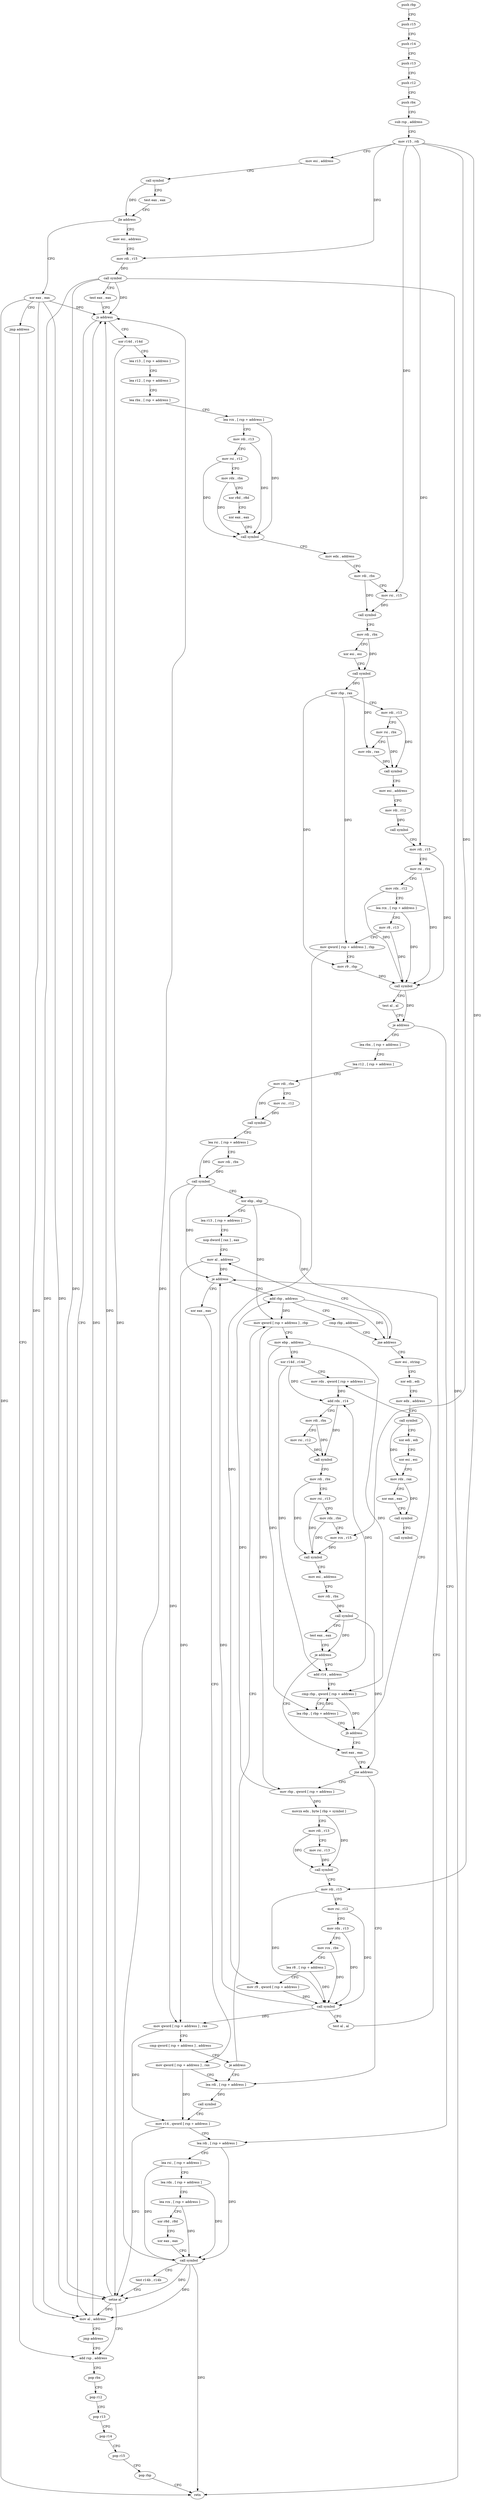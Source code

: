 digraph "func" {
"4214768" [label = "push rbp" ]
"4214769" [label = "push r15" ]
"4214771" [label = "push r14" ]
"4214773" [label = "push r13" ]
"4214775" [label = "push r12" ]
"4214777" [label = "push rbx" ]
"4214778" [label = "sub rsp , address" ]
"4214785" [label = "mov r15 , rdi" ]
"4214788" [label = "mov esi , address" ]
"4214793" [label = "call symbol" ]
"4214798" [label = "test eax , eax" ]
"4214800" [label = "jle address" ]
"4215219" [label = "xor eax , eax" ]
"4214806" [label = "mov esi , address" ]
"4215221" [label = "jmp address" ]
"4215285" [label = "add rsp , address" ]
"4214811" [label = "mov rdi , r15" ]
"4214814" [label = "call symbol" ]
"4214819" [label = "test eax , eax" ]
"4214821" [label = "js address" ]
"4215223" [label = "mov al , address" ]
"4214827" [label = "xor r14d , r14d" ]
"4215292" [label = "pop rbx" ]
"4215293" [label = "pop r12" ]
"4215295" [label = "pop r13" ]
"4215297" [label = "pop r14" ]
"4215299" [label = "pop r15" ]
"4215301" [label = "pop rbp" ]
"4215302" [label = "retn" ]
"4215225" [label = "jmp address" ]
"4214830" [label = "lea r13 , [ rsp + address ]" ]
"4214835" [label = "lea r12 , [ rsp + address ]" ]
"4214840" [label = "lea rbx , [ rsp + address ]" ]
"4214845" [label = "lea rcx , [ rsp + address ]" ]
"4214850" [label = "mov rdi , r13" ]
"4214853" [label = "mov rsi , r12" ]
"4214856" [label = "mov rdx , rbx" ]
"4214859" [label = "xor r8d , r8d" ]
"4214862" [label = "xor eax , eax" ]
"4214864" [label = "call symbol" ]
"4214869" [label = "mov edx , address" ]
"4214874" [label = "mov rdi , rbx" ]
"4214877" [label = "mov rsi , r15" ]
"4214880" [label = "call symbol" ]
"4214885" [label = "mov rdi , rbx" ]
"4214888" [label = "xor esi , esi" ]
"4214890" [label = "call symbol" ]
"4214895" [label = "mov rbp , rax" ]
"4214898" [label = "mov rdi , r13" ]
"4214901" [label = "mov rsi , rbx" ]
"4214904" [label = "mov rdx , rax" ]
"4214907" [label = "call symbol" ]
"4214912" [label = "mov esi , address" ]
"4214917" [label = "mov rdi , r12" ]
"4214920" [label = "call symbol" ]
"4214925" [label = "mov rdi , r15" ]
"4214928" [label = "mov rsi , rbx" ]
"4214931" [label = "mov rdx , r12" ]
"4214934" [label = "lea rcx , [ rsp + address ]" ]
"4214939" [label = "mov r8 , r13" ]
"4214942" [label = "mov qword [ rsp + address ] , rbp" ]
"4214947" [label = "mov r9 , rbp" ]
"4214950" [label = "call symbol" ]
"4214955" [label = "test al , al" ]
"4214957" [label = "je address" ]
"4215249" [label = "lea rdi , [ rsp + address ]" ]
"4214963" [label = "lea rbx , [ rsp + address ]" ]
"4215254" [label = "lea rsi , [ rsp + address ]" ]
"4215259" [label = "lea rdx , [ rsp + address ]" ]
"4215264" [label = "lea rcx , [ rsp + address ]" ]
"4215269" [label = "xor r8d , r8d" ]
"4215272" [label = "xor eax , eax" ]
"4215274" [label = "call symbol" ]
"4215279" [label = "test r14b , r14b" ]
"4215282" [label = "setne al" ]
"4214968" [label = "lea r12 , [ rsp + address ]" ]
"4214973" [label = "mov rdi , rbx" ]
"4214976" [label = "mov rsi , r12" ]
"4214979" [label = "call symbol" ]
"4214984" [label = "lea rsi , [ rsp + address ]" ]
"4214989" [label = "mov rdi , rbx" ]
"4214992" [label = "call symbol" ]
"4214997" [label = "xor ebp , ebp" ]
"4214999" [label = "lea r13 , [ rsp + address ]" ]
"4215004" [label = "nop dword [ rax ] , eax" ]
"4215008" [label = "mov al , address" ]
"4215234" [label = "lea rdi , [ rsp + address ]" ]
"4215239" [label = "call symbol" ]
"4215244" [label = "mov r14 , qword [ rsp + address ]" ]
"4215027" [label = "mov qword [ rsp + address ] , rbp" ]
"4215032" [label = "mov ebp , address" ]
"4215037" [label = "xor r14d , r14d" ]
"4215040" [label = "mov rdx , qword [ rsp + address ]" ]
"4215108" [label = "test eax , eax" ]
"4215110" [label = "jne address" ]
"4215112" [label = "mov rbp , qword [ rsp + address ]" ]
"4215093" [label = "add r14 , address" ]
"4215097" [label = "cmp rbp , qword [ rsp + address ]" ]
"4215102" [label = "lea rbp , [ rbp + address ]" ]
"4215106" [label = "jb address" ]
"4215117" [label = "movzx edx , byte [ rbp + symbol ]" ]
"4215124" [label = "mov rdi , r13" ]
"4215127" [label = "mov rsi , r13" ]
"4215130" [label = "call symbol" ]
"4215135" [label = "mov rdi , r15" ]
"4215138" [label = "mov rsi , r12" ]
"4215141" [label = "mov rdx , r13" ]
"4215144" [label = "mov rcx , rbx" ]
"4215147" [label = "lea r8 , [ rsp + address ]" ]
"4215152" [label = "mov r9 , qword [ rsp + address ]" ]
"4215157" [label = "call symbol" ]
"4215162" [label = "test al , al" ]
"4215164" [label = "je address" ]
"4215227" [label = "xor eax , eax" ]
"4215166" [label = "add rbp , address" ]
"4215045" [label = "add rdx , r14" ]
"4215048" [label = "mov rdi , rbx" ]
"4215051" [label = "mov rsi , r12" ]
"4215054" [label = "call symbol" ]
"4215059" [label = "mov rdi , rbx" ]
"4215062" [label = "mov rsi , r13" ]
"4215065" [label = "mov rdx , rbx" ]
"4215068" [label = "mov rcx , r15" ]
"4215071" [label = "call symbol" ]
"4215076" [label = "mov esi , address" ]
"4215081" [label = "mov rdi , rbx" ]
"4215084" [label = "call symbol" ]
"4215089" [label = "test eax , eax" ]
"4215091" [label = "je address" ]
"4215229" [label = "mov qword [ rsp + address ] , rax" ]
"4215170" [label = "cmp rbp , address" ]
"4215177" [label = "jne address" ]
"4215183" [label = "mov esi , string" ]
"4215010" [label = "mov qword [ rsp + address ] , rax" ]
"4215015" [label = "cmp qword [ rsp + address ] , address" ]
"4215021" [label = "je address" ]
"4215188" [label = "xor edi , edi" ]
"4215190" [label = "mov edx , address" ]
"4215195" [label = "call symbol" ]
"4215200" [label = "xor edi , edi" ]
"4215202" [label = "xor esi , esi" ]
"4215204" [label = "mov rdx , rax" ]
"4215207" [label = "xor eax , eax" ]
"4215209" [label = "call symbol" ]
"4215214" [label = "call symbol" ]
"4214768" -> "4214769" [ label = "CFG" ]
"4214769" -> "4214771" [ label = "CFG" ]
"4214771" -> "4214773" [ label = "CFG" ]
"4214773" -> "4214775" [ label = "CFG" ]
"4214775" -> "4214777" [ label = "CFG" ]
"4214777" -> "4214778" [ label = "CFG" ]
"4214778" -> "4214785" [ label = "CFG" ]
"4214785" -> "4214788" [ label = "CFG" ]
"4214785" -> "4214811" [ label = "DFG" ]
"4214785" -> "4214877" [ label = "DFG" ]
"4214785" -> "4214925" [ label = "DFG" ]
"4214785" -> "4215068" [ label = "DFG" ]
"4214785" -> "4215135" [ label = "DFG" ]
"4214788" -> "4214793" [ label = "CFG" ]
"4214793" -> "4214798" [ label = "CFG" ]
"4214793" -> "4214800" [ label = "DFG" ]
"4214798" -> "4214800" [ label = "CFG" ]
"4214800" -> "4215219" [ label = "CFG" ]
"4214800" -> "4214806" [ label = "CFG" ]
"4215219" -> "4215221" [ label = "CFG" ]
"4215219" -> "4214821" [ label = "DFG" ]
"4215219" -> "4215302" [ label = "DFG" ]
"4215219" -> "4215223" [ label = "DFG" ]
"4215219" -> "4215282" [ label = "DFG" ]
"4214806" -> "4214811" [ label = "CFG" ]
"4215221" -> "4215285" [ label = "CFG" ]
"4215285" -> "4215292" [ label = "CFG" ]
"4214811" -> "4214814" [ label = "DFG" ]
"4214814" -> "4214819" [ label = "CFG" ]
"4214814" -> "4214821" [ label = "DFG" ]
"4214814" -> "4215302" [ label = "DFG" ]
"4214814" -> "4215223" [ label = "DFG" ]
"4214814" -> "4215282" [ label = "DFG" ]
"4214819" -> "4214821" [ label = "CFG" ]
"4214821" -> "4215223" [ label = "CFG" ]
"4214821" -> "4214827" [ label = "CFG" ]
"4215223" -> "4215225" [ label = "CFG" ]
"4215223" -> "4214821" [ label = "DFG" ]
"4214827" -> "4214830" [ label = "CFG" ]
"4214827" -> "4215282" [ label = "DFG" ]
"4215292" -> "4215293" [ label = "CFG" ]
"4215293" -> "4215295" [ label = "CFG" ]
"4215295" -> "4215297" [ label = "CFG" ]
"4215297" -> "4215299" [ label = "CFG" ]
"4215299" -> "4215301" [ label = "CFG" ]
"4215301" -> "4215302" [ label = "CFG" ]
"4215225" -> "4215285" [ label = "CFG" ]
"4214830" -> "4214835" [ label = "CFG" ]
"4214835" -> "4214840" [ label = "CFG" ]
"4214840" -> "4214845" [ label = "CFG" ]
"4214845" -> "4214850" [ label = "CFG" ]
"4214845" -> "4214864" [ label = "DFG" ]
"4214850" -> "4214853" [ label = "CFG" ]
"4214850" -> "4214864" [ label = "DFG" ]
"4214853" -> "4214856" [ label = "CFG" ]
"4214853" -> "4214864" [ label = "DFG" ]
"4214856" -> "4214859" [ label = "CFG" ]
"4214856" -> "4214864" [ label = "DFG" ]
"4214859" -> "4214862" [ label = "CFG" ]
"4214862" -> "4214864" [ label = "CFG" ]
"4214864" -> "4214869" [ label = "CFG" ]
"4214869" -> "4214874" [ label = "CFG" ]
"4214874" -> "4214877" [ label = "CFG" ]
"4214874" -> "4214880" [ label = "DFG" ]
"4214877" -> "4214880" [ label = "DFG" ]
"4214880" -> "4214885" [ label = "CFG" ]
"4214885" -> "4214888" [ label = "CFG" ]
"4214885" -> "4214890" [ label = "DFG" ]
"4214888" -> "4214890" [ label = "CFG" ]
"4214890" -> "4214895" [ label = "DFG" ]
"4214890" -> "4214904" [ label = "DFG" ]
"4214895" -> "4214898" [ label = "CFG" ]
"4214895" -> "4214942" [ label = "DFG" ]
"4214895" -> "4214947" [ label = "DFG" ]
"4214898" -> "4214901" [ label = "CFG" ]
"4214898" -> "4214907" [ label = "DFG" ]
"4214901" -> "4214904" [ label = "CFG" ]
"4214901" -> "4214907" [ label = "DFG" ]
"4214904" -> "4214907" [ label = "DFG" ]
"4214907" -> "4214912" [ label = "CFG" ]
"4214912" -> "4214917" [ label = "CFG" ]
"4214917" -> "4214920" [ label = "DFG" ]
"4214920" -> "4214925" [ label = "CFG" ]
"4214925" -> "4214928" [ label = "CFG" ]
"4214925" -> "4214950" [ label = "DFG" ]
"4214928" -> "4214931" [ label = "CFG" ]
"4214928" -> "4214950" [ label = "DFG" ]
"4214931" -> "4214934" [ label = "CFG" ]
"4214931" -> "4214950" [ label = "DFG" ]
"4214934" -> "4214939" [ label = "CFG" ]
"4214934" -> "4214950" [ label = "DFG" ]
"4214939" -> "4214942" [ label = "CFG" ]
"4214939" -> "4214950" [ label = "DFG" ]
"4214942" -> "4214947" [ label = "CFG" ]
"4214942" -> "4215152" [ label = "DFG" ]
"4214947" -> "4214950" [ label = "DFG" ]
"4214950" -> "4214955" [ label = "CFG" ]
"4214950" -> "4214957" [ label = "DFG" ]
"4214955" -> "4214957" [ label = "CFG" ]
"4214957" -> "4215249" [ label = "CFG" ]
"4214957" -> "4214963" [ label = "CFG" ]
"4215249" -> "4215254" [ label = "CFG" ]
"4215249" -> "4215274" [ label = "DFG" ]
"4214963" -> "4214968" [ label = "CFG" ]
"4215254" -> "4215259" [ label = "CFG" ]
"4215254" -> "4215274" [ label = "DFG" ]
"4215259" -> "4215264" [ label = "CFG" ]
"4215259" -> "4215274" [ label = "DFG" ]
"4215264" -> "4215269" [ label = "CFG" ]
"4215264" -> "4215274" [ label = "DFG" ]
"4215269" -> "4215272" [ label = "CFG" ]
"4215272" -> "4215274" [ label = "CFG" ]
"4215274" -> "4215279" [ label = "CFG" ]
"4215274" -> "4214821" [ label = "DFG" ]
"4215274" -> "4215223" [ label = "DFG" ]
"4215274" -> "4215302" [ label = "DFG" ]
"4215274" -> "4215282" [ label = "DFG" ]
"4215279" -> "4215282" [ label = "CFG" ]
"4215282" -> "4215285" [ label = "CFG" ]
"4215282" -> "4214821" [ label = "DFG" ]
"4215282" -> "4215223" [ label = "DFG" ]
"4214968" -> "4214973" [ label = "CFG" ]
"4214973" -> "4214976" [ label = "CFG" ]
"4214973" -> "4214979" [ label = "DFG" ]
"4214976" -> "4214979" [ label = "DFG" ]
"4214979" -> "4214984" [ label = "CFG" ]
"4214984" -> "4214989" [ label = "CFG" ]
"4214984" -> "4214992" [ label = "DFG" ]
"4214989" -> "4214992" [ label = "DFG" ]
"4214992" -> "4214997" [ label = "CFG" ]
"4214992" -> "4215010" [ label = "DFG" ]
"4214992" -> "4215164" [ label = "DFG" ]
"4214997" -> "4214999" [ label = "CFG" ]
"4214997" -> "4215027" [ label = "DFG" ]
"4214997" -> "4215177" [ label = "DFG" ]
"4214999" -> "4215004" [ label = "CFG" ]
"4215004" -> "4215008" [ label = "CFG" ]
"4215008" -> "4215010" [ label = "DFG" ]
"4215008" -> "4215164" [ label = "DFG" ]
"4215234" -> "4215239" [ label = "DFG" ]
"4215239" -> "4215244" [ label = "CFG" ]
"4215244" -> "4215249" [ label = "CFG" ]
"4215244" -> "4215282" [ label = "DFG" ]
"4215027" -> "4215032" [ label = "CFG" ]
"4215027" -> "4215112" [ label = "DFG" ]
"4215032" -> "4215037" [ label = "CFG" ]
"4215032" -> "4215097" [ label = "DFG" ]
"4215032" -> "4215102" [ label = "DFG" ]
"4215037" -> "4215040" [ label = "CFG" ]
"4215037" -> "4215045" [ label = "DFG" ]
"4215037" -> "4215093" [ label = "DFG" ]
"4215040" -> "4215045" [ label = "DFG" ]
"4215108" -> "4215110" [ label = "CFG" ]
"4215110" -> "4215234" [ label = "CFG" ]
"4215110" -> "4215112" [ label = "CFG" ]
"4215112" -> "4215117" [ label = "DFG" ]
"4215112" -> "4215166" [ label = "DFG" ]
"4215093" -> "4215097" [ label = "CFG" ]
"4215093" -> "4215045" [ label = "DFG" ]
"4215097" -> "4215102" [ label = "CFG" ]
"4215097" -> "4215106" [ label = "DFG" ]
"4215102" -> "4215106" [ label = "CFG" ]
"4215102" -> "4215097" [ label = "DFG" ]
"4215106" -> "4215040" [ label = "CFG" ]
"4215106" -> "4215108" [ label = "CFG" ]
"4215117" -> "4215124" [ label = "CFG" ]
"4215117" -> "4215130" [ label = "DFG" ]
"4215124" -> "4215127" [ label = "CFG" ]
"4215124" -> "4215130" [ label = "DFG" ]
"4215127" -> "4215130" [ label = "DFG" ]
"4215130" -> "4215135" [ label = "CFG" ]
"4215135" -> "4215138" [ label = "CFG" ]
"4215135" -> "4215157" [ label = "DFG" ]
"4215138" -> "4215141" [ label = "CFG" ]
"4215138" -> "4215157" [ label = "DFG" ]
"4215141" -> "4215144" [ label = "CFG" ]
"4215141" -> "4215157" [ label = "DFG" ]
"4215144" -> "4215147" [ label = "CFG" ]
"4215144" -> "4215157" [ label = "DFG" ]
"4215147" -> "4215152" [ label = "CFG" ]
"4215147" -> "4215157" [ label = "DFG" ]
"4215152" -> "4215157" [ label = "DFG" ]
"4215157" -> "4215162" [ label = "CFG" ]
"4215157" -> "4215010" [ label = "DFG" ]
"4215157" -> "4215164" [ label = "DFG" ]
"4215162" -> "4215164" [ label = "CFG" ]
"4215164" -> "4215227" [ label = "CFG" ]
"4215164" -> "4215166" [ label = "CFG" ]
"4215227" -> "4215229" [ label = "CFG" ]
"4215166" -> "4215170" [ label = "CFG" ]
"4215166" -> "4215027" [ label = "DFG" ]
"4215166" -> "4215177" [ label = "DFG" ]
"4215045" -> "4215048" [ label = "CFG" ]
"4215045" -> "4215054" [ label = "DFG" ]
"4215048" -> "4215051" [ label = "CFG" ]
"4215048" -> "4215054" [ label = "DFG" ]
"4215051" -> "4215054" [ label = "DFG" ]
"4215054" -> "4215059" [ label = "CFG" ]
"4215059" -> "4215062" [ label = "CFG" ]
"4215059" -> "4215071" [ label = "DFG" ]
"4215062" -> "4215065" [ label = "CFG" ]
"4215062" -> "4215071" [ label = "DFG" ]
"4215065" -> "4215068" [ label = "CFG" ]
"4215065" -> "4215071" [ label = "DFG" ]
"4215068" -> "4215071" [ label = "DFG" ]
"4215071" -> "4215076" [ label = "CFG" ]
"4215076" -> "4215081" [ label = "CFG" ]
"4215081" -> "4215084" [ label = "DFG" ]
"4215084" -> "4215089" [ label = "CFG" ]
"4215084" -> "4215091" [ label = "DFG" ]
"4215084" -> "4215110" [ label = "DFG" ]
"4215089" -> "4215091" [ label = "CFG" ]
"4215091" -> "4215108" [ label = "CFG" ]
"4215091" -> "4215093" [ label = "CFG" ]
"4215229" -> "4215234" [ label = "CFG" ]
"4215229" -> "4215244" [ label = "DFG" ]
"4215170" -> "4215177" [ label = "CFG" ]
"4215177" -> "4215008" [ label = "CFG" ]
"4215177" -> "4215183" [ label = "CFG" ]
"4215183" -> "4215188" [ label = "CFG" ]
"4215010" -> "4215015" [ label = "CFG" ]
"4215010" -> "4215244" [ label = "DFG" ]
"4215015" -> "4215021" [ label = "CFG" ]
"4215021" -> "4215234" [ label = "CFG" ]
"4215021" -> "4215027" [ label = "CFG" ]
"4215188" -> "4215190" [ label = "CFG" ]
"4215190" -> "4215195" [ label = "CFG" ]
"4215195" -> "4215200" [ label = "CFG" ]
"4215195" -> "4215204" [ label = "DFG" ]
"4215200" -> "4215202" [ label = "CFG" ]
"4215202" -> "4215204" [ label = "CFG" ]
"4215204" -> "4215207" [ label = "CFG" ]
"4215204" -> "4215209" [ label = "DFG" ]
"4215207" -> "4215209" [ label = "CFG" ]
"4215209" -> "4215214" [ label = "CFG" ]
}
